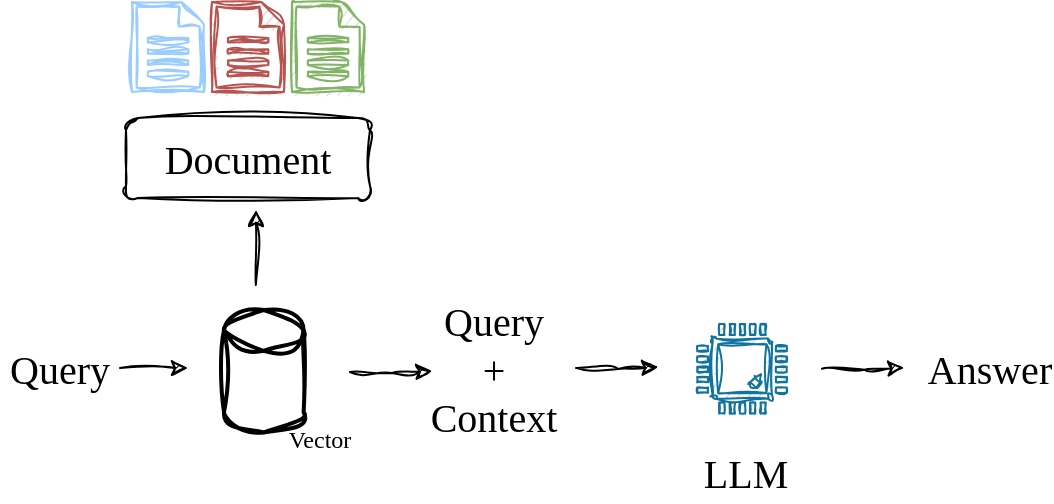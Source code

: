 <mxfile version="26.0.10">
  <diagram name="Page-1" id="Z6sReHTT8oEbwjhytRyn">
    <mxGraphModel dx="1430" dy="744" grid="0" gridSize="10" guides="1" tooltips="1" connect="1" arrows="1" fold="1" page="1" pageScale="1" pageWidth="850" pageHeight="1100" math="0" shadow="0">
      <root>
        <mxCell id="0" />
        <mxCell id="1" parent="0" />
        <mxCell id="UBqbnqqDFoxz05TfTVUA-1" value="&lt;font style=&quot;font-size: 20px;&quot; data-font-src=&quot;https://fonts.googleapis.com/css?family=Caveat&quot; face=&quot;Caveat&quot;&gt;Document&lt;/font&gt;" style="rounded=1;whiteSpace=wrap;html=1;sketch=1;curveFitting=1;jiggle=2;glass=0;gradientColor=none;perimeterSpacing=0;fillStyle=auto;" vertex="1" parent="1">
          <mxGeometry x="145" y="183" width="122" height="40" as="geometry" />
        </mxCell>
        <mxCell id="UBqbnqqDFoxz05TfTVUA-3" value="" style="sketch=1;aspect=fixed;pointerEvents=1;shadow=0;dashed=0;html=1;strokeColor=#99CCFF;labelPosition=center;verticalLabelPosition=bottom;verticalAlign=top;align=center;fillColor=none;shape=mxgraph.mscae.enterprise.document;curveFitting=1;jiggle=2;strokeWidth=1;" vertex="1" parent="1">
          <mxGeometry x="148" y="125" width="36" height="45" as="geometry" />
        </mxCell>
        <mxCell id="UBqbnqqDFoxz05TfTVUA-4" value="" style="sketch=1;aspect=fixed;pointerEvents=1;shadow=0;dashed=0;html=1;strokeColor=#b85450;labelPosition=center;verticalLabelPosition=bottom;verticalAlign=top;align=center;fillColor=#f8cecc;shape=mxgraph.mscae.enterprise.document;curveFitting=1;jiggle=2;strokeWidth=1;" vertex="1" parent="1">
          <mxGeometry x="188" y="125" width="36" height="45" as="geometry" />
        </mxCell>
        <mxCell id="UBqbnqqDFoxz05TfTVUA-5" value="" style="sketch=1;aspect=fixed;pointerEvents=1;shadow=0;dashed=0;html=1;strokeColor=#82b366;labelPosition=center;verticalLabelPosition=bottom;verticalAlign=top;align=center;fillColor=#d5e8d4;shape=mxgraph.mscae.enterprise.document;curveFitting=1;jiggle=2;strokeWidth=1;" vertex="1" parent="1">
          <mxGeometry x="228" y="125" width="36" height="45" as="geometry" />
        </mxCell>
        <mxCell id="UBqbnqqDFoxz05TfTVUA-8" value="" style="group" vertex="1" connectable="0" parent="1">
          <mxGeometry x="194" y="279" width="73" height="78" as="geometry" />
        </mxCell>
        <mxCell id="UBqbnqqDFoxz05TfTVUA-6" value="" style="strokeWidth=2;html=1;shape=mxgraph.flowchart.database;whiteSpace=wrap;sketch=1;curveFitting=1;jiggle=2;" vertex="1" parent="UBqbnqqDFoxz05TfTVUA-8">
          <mxGeometry width="39.818" height="61.226" as="geometry" />
        </mxCell>
        <mxCell id="UBqbnqqDFoxz05TfTVUA-7" value="&lt;div&gt;&lt;font data-font-src=&quot;https://fonts.googleapis.com/css?family=Caveat&quot; face=&quot;Caveat&quot;&gt;Vector&lt;/font&gt;&lt;/div&gt;" style="text;html=1;align=center;verticalAlign=middle;whiteSpace=wrap;rounded=0;" vertex="1" parent="UBqbnqqDFoxz05TfTVUA-8">
          <mxGeometry x="23.227" y="52.839" width="49.773" height="25.161" as="geometry" />
        </mxCell>
        <mxCell id="UBqbnqqDFoxz05TfTVUA-17" style="edgeStyle=orthogonalEdgeStyle;rounded=0;orthogonalLoop=1;jettySize=auto;html=1;exitX=1;exitY=0.5;exitDx=0;exitDy=0;sketch=1;curveFitting=1;jiggle=2;flowAnimation=1;" edge="1" parent="1" source="UBqbnqqDFoxz05TfTVUA-9">
          <mxGeometry relative="1" as="geometry">
            <mxPoint x="176" y="308" as="targetPoint" />
          </mxGeometry>
        </mxCell>
        <mxCell id="UBqbnqqDFoxz05TfTVUA-9" value="&lt;font style=&quot;font-size: 20px;&quot; data-font-src=&quot;https://fonts.googleapis.com/css?family=Caveat&quot; face=&quot;Caveat&quot;&gt;Query&lt;/font&gt;" style="text;html=1;align=center;verticalAlign=middle;whiteSpace=wrap;rounded=0;" vertex="1" parent="1">
          <mxGeometry x="82" y="293" width="60" height="30" as="geometry" />
        </mxCell>
        <mxCell id="UBqbnqqDFoxz05TfTVUA-11" value="&lt;font style=&quot;font-size: 20px;&quot; face=&quot;Caveat&quot; data-font-src=&quot;https://fonts.googleapis.com/css?family=Caveat&quot;&gt;Query&lt;/font&gt;&lt;font style=&quot;font-size: 20px;&quot; data-font-src=&quot;https://fonts.googleapis.com/css?family=Caveat&quot; face=&quot;Caveat&quot;&gt;&lt;br&gt;+ &lt;br&gt;Context&lt;br&gt;&lt;/font&gt;" style="text;html=1;align=center;verticalAlign=middle;whiteSpace=wrap;rounded=0;" vertex="1" parent="1">
          <mxGeometry x="299" y="293" width="60" height="30" as="geometry" />
        </mxCell>
        <mxCell id="UBqbnqqDFoxz05TfTVUA-12" value="&lt;font data-font-src=&quot;https://fonts.googleapis.com/css?family=Caveat&quot; face=&quot;Caveat&quot; style=&quot;font-size: 20px;&quot;&gt;LLM&lt;/font&gt;" style="text;html=1;align=center;verticalAlign=middle;whiteSpace=wrap;rounded=0;" vertex="1" parent="1">
          <mxGeometry x="425" y="345" width="60" height="30" as="geometry" />
        </mxCell>
        <mxCell id="UBqbnqqDFoxz05TfTVUA-13" value="" style="pointerEvents=1;shadow=0;dashed=0;html=1;strokeColor=#10739e;fillColor=#b1ddf0;labelPosition=center;verticalLabelPosition=bottom;verticalAlign=top;align=center;outlineConnect=0;shape=mxgraph.veeam.cpu;sketch=1;curveFitting=1;jiggle=2;" vertex="1" parent="1">
          <mxGeometry x="430.6" y="286" width="44.8" height="44.8" as="geometry" />
        </mxCell>
        <mxCell id="UBqbnqqDFoxz05TfTVUA-14" value="&lt;font style=&quot;font-size: 20px;&quot; face=&quot;Caveat&quot;&gt;Answer&lt;/font&gt;" style="text;html=1;align=center;verticalAlign=middle;whiteSpace=wrap;rounded=0;" vertex="1" parent="1">
          <mxGeometry x="547" y="293" width="60" height="30" as="geometry" />
        </mxCell>
        <mxCell id="UBqbnqqDFoxz05TfTVUA-18" style="edgeStyle=orthogonalEdgeStyle;rounded=0;orthogonalLoop=1;jettySize=auto;html=1;sketch=1;curveFitting=1;jiggle=2;" edge="1" parent="1">
          <mxGeometry relative="1" as="geometry">
            <mxPoint x="298.18" y="309.55" as="targetPoint" />
            <mxPoint x="257" y="310" as="sourcePoint" />
          </mxGeometry>
        </mxCell>
        <mxCell id="UBqbnqqDFoxz05TfTVUA-22" style="edgeStyle=orthogonalEdgeStyle;rounded=0;orthogonalLoop=1;jettySize=auto;html=1;sketch=1;curveFitting=1;jiggle=2;" edge="1" parent="1">
          <mxGeometry relative="1" as="geometry">
            <mxPoint x="411.18" y="307.52" as="targetPoint" />
            <mxPoint x="370" y="307.97" as="sourcePoint" />
          </mxGeometry>
        </mxCell>
        <mxCell id="UBqbnqqDFoxz05TfTVUA-23" style="edgeStyle=orthogonalEdgeStyle;rounded=0;orthogonalLoop=1;jettySize=auto;html=1;sketch=1;curveFitting=1;jiggle=2;" edge="1" parent="1">
          <mxGeometry relative="1" as="geometry">
            <mxPoint x="534.18" y="307.9" as="targetPoint" />
            <mxPoint x="493" y="308.35" as="sourcePoint" />
          </mxGeometry>
        </mxCell>
        <mxCell id="UBqbnqqDFoxz05TfTVUA-25" style="edgeStyle=orthogonalEdgeStyle;rounded=0;orthogonalLoop=1;jettySize=auto;html=1;sketch=1;curveFitting=1;jiggle=2;" edge="1" parent="1">
          <mxGeometry relative="1" as="geometry">
            <mxPoint x="210" y="229" as="targetPoint" />
            <mxPoint x="209.91" y="266.45" as="sourcePoint" />
          </mxGeometry>
        </mxCell>
      </root>
    </mxGraphModel>
  </diagram>
</mxfile>
